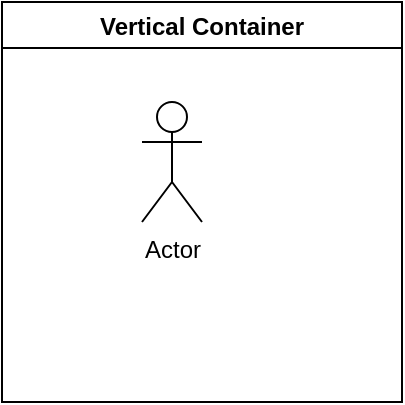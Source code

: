 <mxfile version="20.2.0" type="github"><diagram id="Z8bscNrSBOAicqQCgSna" name="第 1 页"><mxGraphModel dx="1426" dy="769" grid="1" gridSize="10" guides="1" tooltips="1" connect="1" arrows="1" fold="1" page="1" pageScale="1" pageWidth="827" pageHeight="1169" math="0" shadow="0"><root><mxCell id="0"/><mxCell id="1" parent="0"/><mxCell id="wFJ4U1W1icYytjqhRORL-1" value="Vertical Container" style="swimlane;" vertex="1" parent="1"><mxGeometry x="280" y="280" width="200" height="200" as="geometry"/></mxCell><mxCell id="wFJ4U1W1icYytjqhRORL-2" value="Actor" style="shape=umlActor;verticalLabelPosition=bottom;verticalAlign=top;html=1;outlineConnect=0;" vertex="1" parent="wFJ4U1W1icYytjqhRORL-1"><mxGeometry x="70" y="50" width="30" height="60" as="geometry"/></mxCell></root></mxGraphModel></diagram></mxfile>